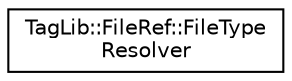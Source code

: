 digraph "Graphical Class Hierarchy"
{
  edge [fontname="Helvetica",fontsize="10",labelfontname="Helvetica",labelfontsize="10"];
  node [fontname="Helvetica",fontsize="10",shape=record];
  rankdir="LR";
  Node1 [label="TagLib::FileRef::FileType\lResolver",height=0.2,width=0.4,color="black", fillcolor="white", style="filled",URL="$class_tag_lib_1_1_file_ref_1_1_file_type_resolver.html",tooltip="A class for pluggable file type resolution. "];
}
